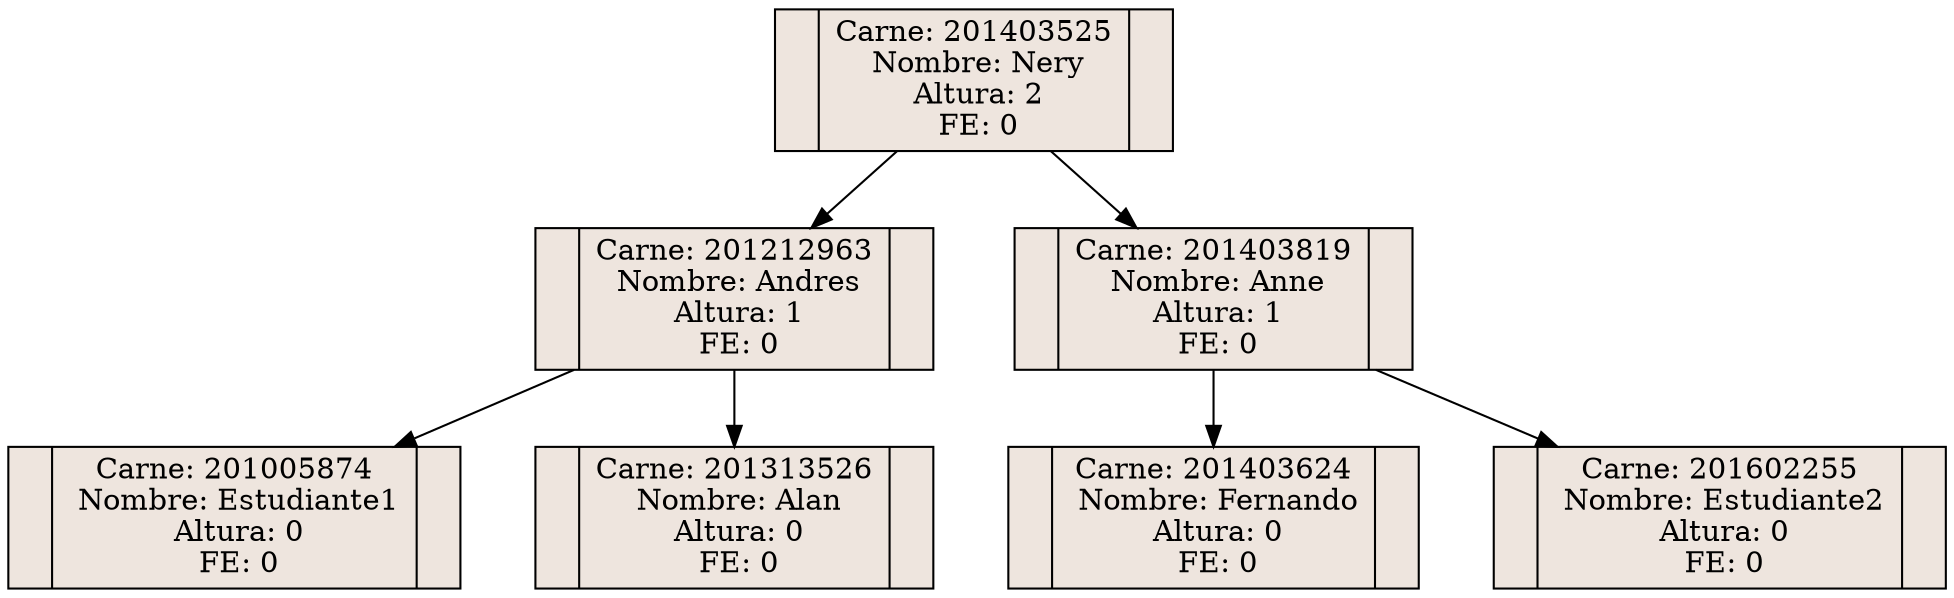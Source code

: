 digraph ArbolAVL{
 rankdir=TB;
 graph [splines=compound, nodesep=0.5];
node [shape = record, style=filled, fillcolor=seashell2,width=0.7,height=0.2];
201005874[label="<C0>|Carne: 201005874&#92;n Nombre: Estudiante1&#92;n Altura: 0&#92;n FE: 0|<C1>"];
201212963[label="<C0>|Carne: 201212963&#92;n Nombre: Andres&#92;n Altura: 1&#92;n FE: 0|<C1>"];
201212963->201313526
201212963->201005874
201313526[label="<C0>|Carne: 201313526&#92;n Nombre: Alan&#92;n Altura: 0&#92;n FE: 0|<C1>"];
201403525[label="<C0>|Carne: 201403525&#92;n Nombre: Nery&#92;n Altura: 2&#92;n FE: 0|<C1>"];
201403525->201403819
201403525->201212963
201403624[label="<C0>|Carne: 201403624&#92;n Nombre: Fernando&#92;n Altura: 0&#92;n FE: 0|<C1>"];
201403819[label="<C0>|Carne: 201403819&#92;n Nombre: Anne&#92;n Altura: 1&#92;n FE: 0|<C1>"];
201403819->201602255
201403819->201403624
201602255[label="<C0>|Carne: 201602255&#92;n Nombre: Estudiante2&#92;n Altura: 0&#92;n FE: 0|<C1>"];
}
